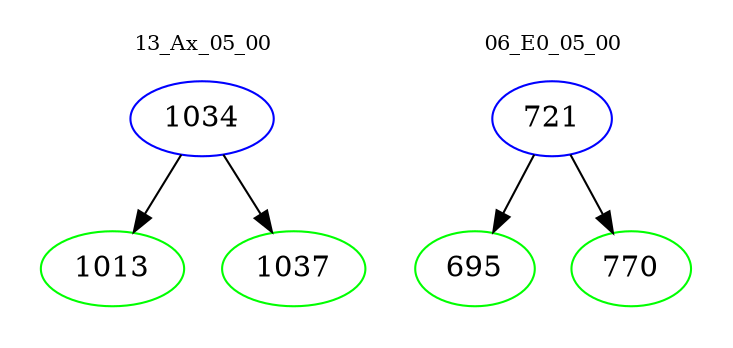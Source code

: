 digraph{
subgraph cluster_0 {
color = white
label = "13_Ax_05_00";
fontsize=10;
T0_1034 [label="1034", color="blue"]
T0_1034 -> T0_1013 [color="black"]
T0_1013 [label="1013", color="green"]
T0_1034 -> T0_1037 [color="black"]
T0_1037 [label="1037", color="green"]
}
subgraph cluster_1 {
color = white
label = "06_E0_05_00";
fontsize=10;
T1_721 [label="721", color="blue"]
T1_721 -> T1_695 [color="black"]
T1_695 [label="695", color="green"]
T1_721 -> T1_770 [color="black"]
T1_770 [label="770", color="green"]
}
}
